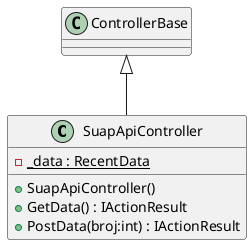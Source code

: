@startuml
class SuapApiController {
    - {static} _data : RecentData
    + SuapApiController()
    + GetData() : IActionResult
    + PostData(broj:int) : IActionResult
}
ControllerBase <|-- SuapApiController
@enduml
